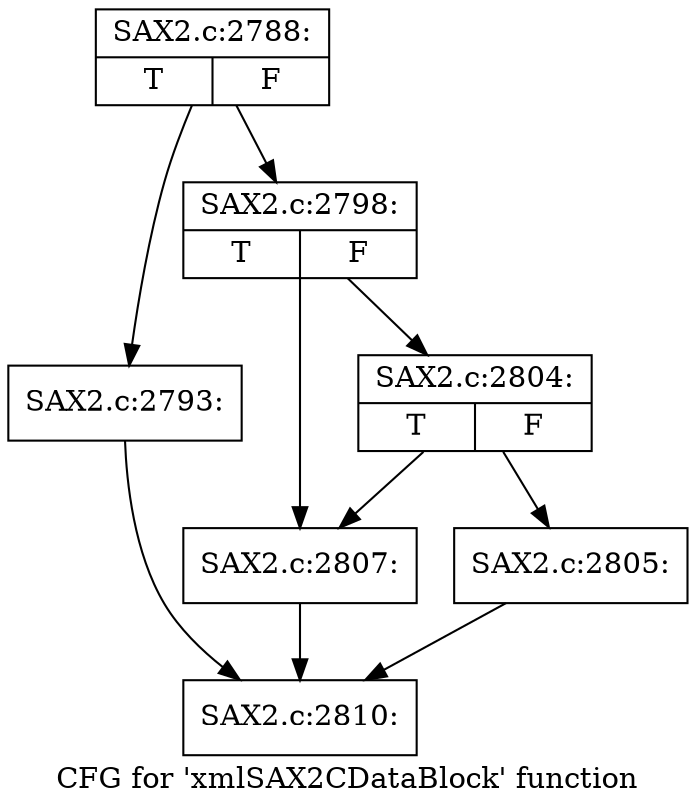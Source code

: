 digraph "CFG for 'xmlSAX2CDataBlock' function" {
	label="CFG for 'xmlSAX2CDataBlock' function";

	Node0x42970f0 [shape=record,label="{SAX2.c:2788:|{<s0>T|<s1>F}}"];
	Node0x42970f0 -> Node0x429e560;
	Node0x42970f0 -> Node0x429e5b0;
	Node0x429e560 [shape=record,label="{SAX2.c:2793:}"];
	Node0x429e560 -> Node0x429f660;
	Node0x429e5b0 [shape=record,label="{SAX2.c:2798:|{<s0>T|<s1>F}}"];
	Node0x429e5b0 -> Node0x429f700;
	Node0x429e5b0 -> Node0x429f6b0;
	Node0x429f700 [shape=record,label="{SAX2.c:2804:|{<s0>T|<s1>F}}"];
	Node0x429f700 -> Node0x429f1d0;
	Node0x429f700 -> Node0x429f6b0;
	Node0x429f1d0 [shape=record,label="{SAX2.c:2805:}"];
	Node0x429f1d0 -> Node0x429f660;
	Node0x429f6b0 [shape=record,label="{SAX2.c:2807:}"];
	Node0x429f6b0 -> Node0x429f660;
	Node0x429f660 [shape=record,label="{SAX2.c:2810:}"];
}

